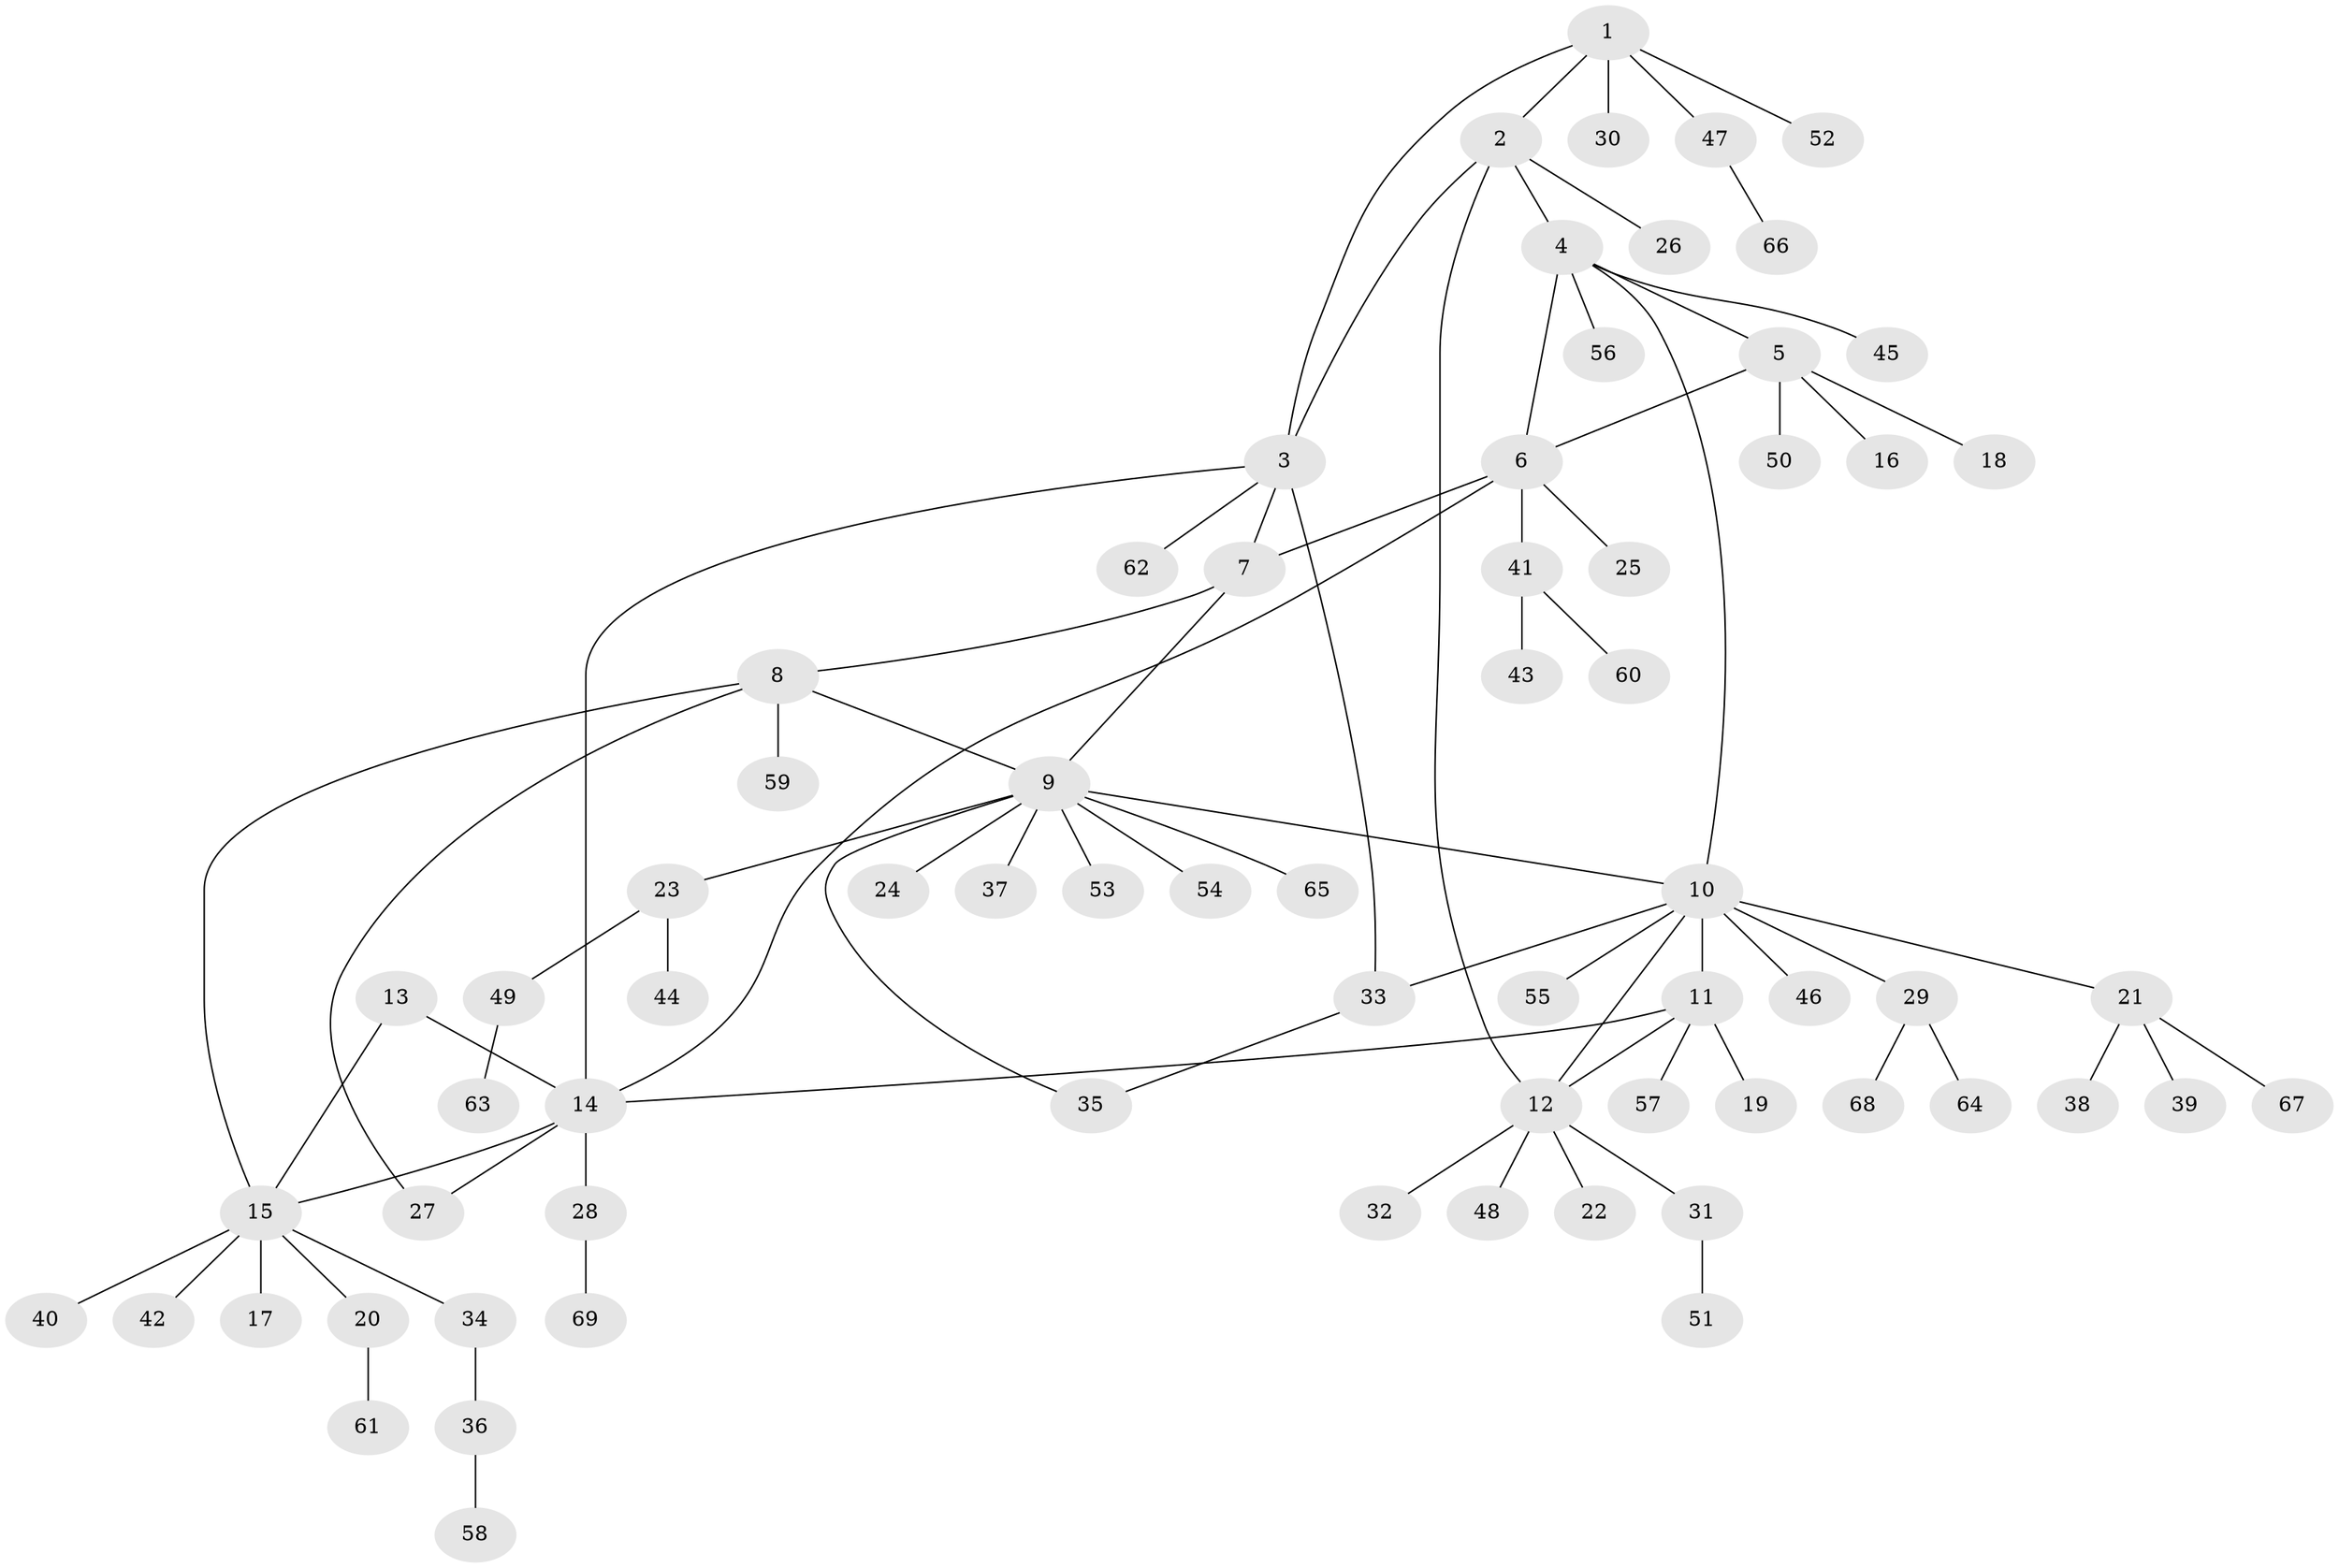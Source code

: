 // Generated by graph-tools (version 1.1) at 2025/02/03/09/25 03:02:42]
// undirected, 69 vertices, 82 edges
graph export_dot {
graph [start="1"]
  node [color=gray90,style=filled];
  1;
  2;
  3;
  4;
  5;
  6;
  7;
  8;
  9;
  10;
  11;
  12;
  13;
  14;
  15;
  16;
  17;
  18;
  19;
  20;
  21;
  22;
  23;
  24;
  25;
  26;
  27;
  28;
  29;
  30;
  31;
  32;
  33;
  34;
  35;
  36;
  37;
  38;
  39;
  40;
  41;
  42;
  43;
  44;
  45;
  46;
  47;
  48;
  49;
  50;
  51;
  52;
  53;
  54;
  55;
  56;
  57;
  58;
  59;
  60;
  61;
  62;
  63;
  64;
  65;
  66;
  67;
  68;
  69;
  1 -- 2;
  1 -- 3;
  1 -- 30;
  1 -- 47;
  1 -- 52;
  2 -- 3;
  2 -- 4;
  2 -- 12;
  2 -- 26;
  3 -- 7;
  3 -- 14;
  3 -- 33;
  3 -- 62;
  4 -- 5;
  4 -- 6;
  4 -- 10;
  4 -- 45;
  4 -- 56;
  5 -- 6;
  5 -- 16;
  5 -- 18;
  5 -- 50;
  6 -- 7;
  6 -- 14;
  6 -- 25;
  6 -- 41;
  7 -- 8;
  7 -- 9;
  8 -- 9;
  8 -- 15;
  8 -- 27;
  8 -- 59;
  9 -- 10;
  9 -- 23;
  9 -- 24;
  9 -- 35;
  9 -- 37;
  9 -- 53;
  9 -- 54;
  9 -- 65;
  10 -- 11;
  10 -- 12;
  10 -- 21;
  10 -- 29;
  10 -- 33;
  10 -- 46;
  10 -- 55;
  11 -- 12;
  11 -- 14;
  11 -- 19;
  11 -- 57;
  12 -- 22;
  12 -- 31;
  12 -- 32;
  12 -- 48;
  13 -- 14;
  13 -- 15;
  14 -- 15;
  14 -- 27;
  14 -- 28;
  15 -- 17;
  15 -- 20;
  15 -- 34;
  15 -- 40;
  15 -- 42;
  20 -- 61;
  21 -- 38;
  21 -- 39;
  21 -- 67;
  23 -- 44;
  23 -- 49;
  28 -- 69;
  29 -- 64;
  29 -- 68;
  31 -- 51;
  33 -- 35;
  34 -- 36;
  36 -- 58;
  41 -- 43;
  41 -- 60;
  47 -- 66;
  49 -- 63;
}
